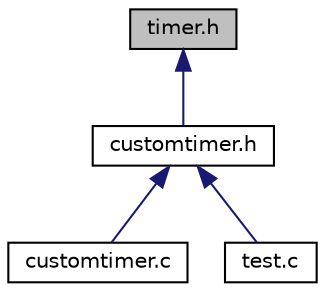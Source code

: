 digraph "timer.h"
{
  edge [fontname="Helvetica",fontsize="10",labelfontname="Helvetica",labelfontsize="10"];
  node [fontname="Helvetica",fontsize="10",shape=record];
  Node1 [label="timer.h",height=0.2,width=0.4,color="black", fillcolor="grey75", style="filled" fontcolor="black"];
  Node1 -> Node2 [dir="back",color="midnightblue",fontsize="10",style="solid",fontname="Helvetica"];
  Node2 [label="customtimer.h",height=0.2,width=0.4,color="black", fillcolor="white", style="filled",URL="$customtimer_8h.html"];
  Node2 -> Node3 [dir="back",color="midnightblue",fontsize="10",style="solid",fontname="Helvetica"];
  Node3 [label="customtimer.c",height=0.2,width=0.4,color="black", fillcolor="white", style="filled",URL="$customtimer_8c.html"];
  Node2 -> Node4 [dir="back",color="midnightblue",fontsize="10",style="solid",fontname="Helvetica"];
  Node4 [label="test.c",height=0.2,width=0.4,color="black", fillcolor="white", style="filled",URL="$test_8c.html"];
}
